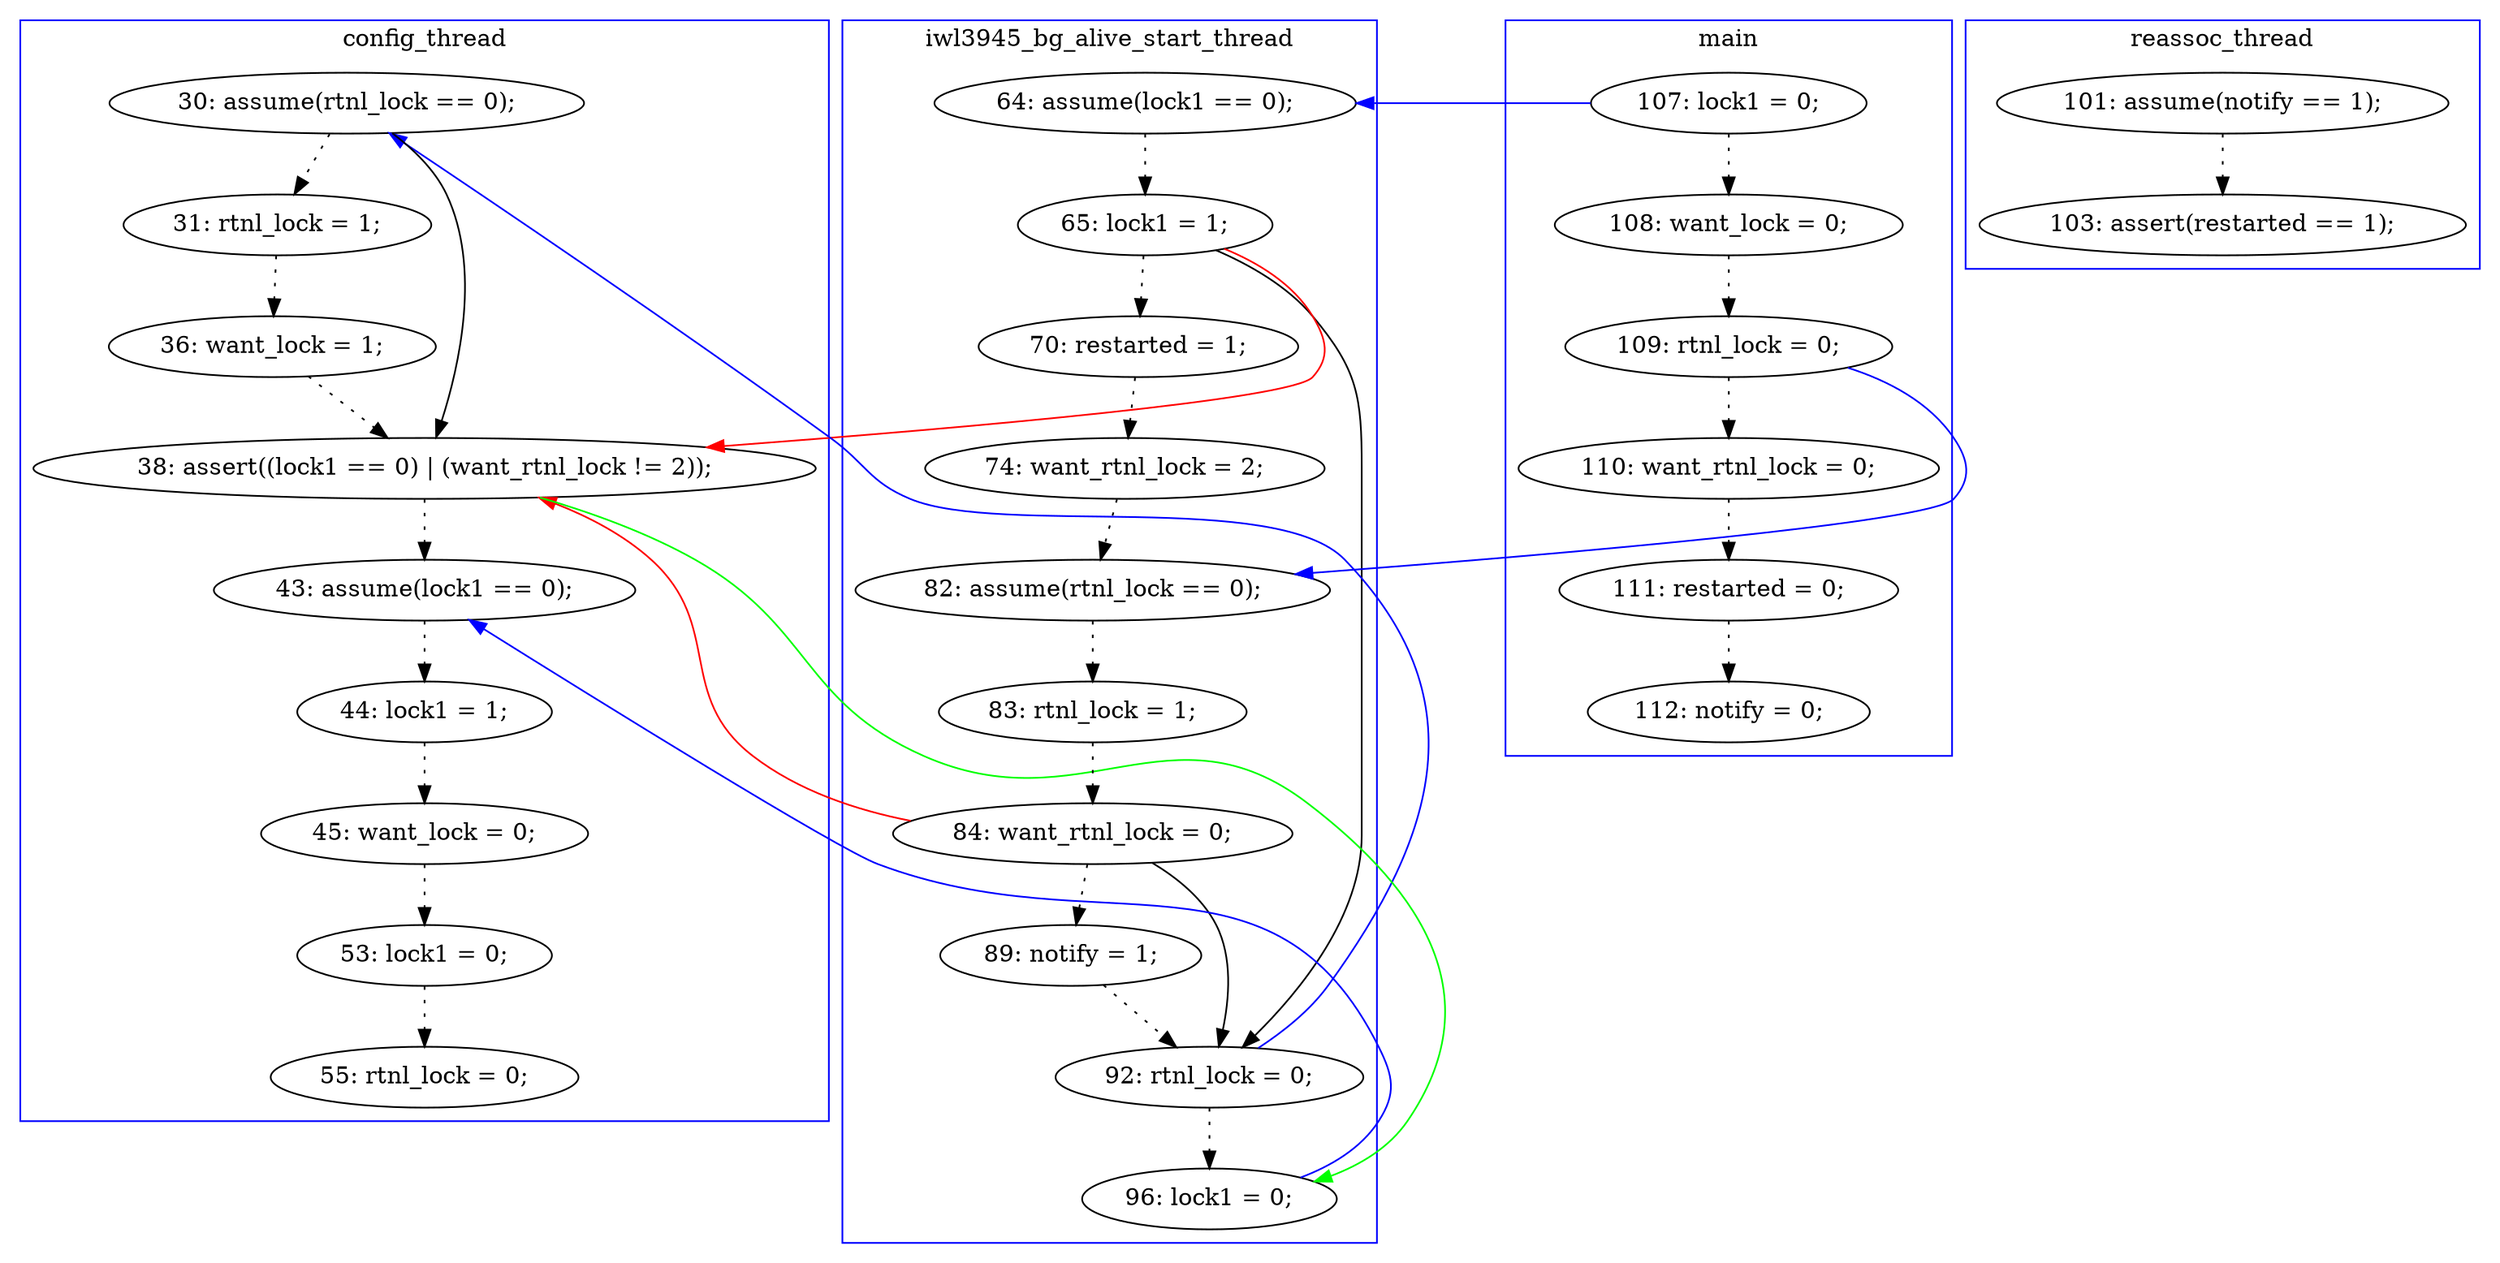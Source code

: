 digraph ProofObject {
	37 -> 38 [style = dotted, color = black]
	18 -> 21 [style = dotted, color = black]
	15 -> 16 [style = dotted, color = black]
	14 -> 15 [style = dotted, color = black]
	11 -> 12 [style = dotted, color = black]
	26 -> 27 [style = dotted, color = black]
	4 -> 16 [color = Blue, constraint = false]
	23 -> 25 [color = Blue, constraint = false]
	31 -> 33 [color = Blue, constraint = false]
	2 -> 3 [style = dotted, color = black]
	29 -> 31 [color = Green, constraint = false]
	25 -> 29 [color = Black]
	24 -> 28 [style = dotted, color = black]
	6 -> 7 [style = dotted, color = black]
	34 -> 35 [style = dotted, color = black]
	18 -> 29 [color = Red, constraint = false]
	16 -> 17 [style = dotted, color = black]
	5 -> 6 [style = dotted, color = black]
	23 -> 31 [style = dotted, color = black]
	27 -> 29 [style = dotted, color = black]
	18 -> 23 [color = Black]
	17 -> 18 [style = dotted, color = black]
	25 -> 26 [style = dotted, color = black]
	21 -> 23 [style = dotted, color = black]
	12 -> 23 [color = Black]
	29 -> 33 [style = dotted, color = black]
	12 -> 29 [color = Red, constraint = false]
	2 -> 11 [color = Blue, constraint = false]
	35 -> 37 [style = dotted, color = black]
	4 -> 5 [style = dotted, color = black]
	33 -> 34 [style = dotted, color = black]
	3 -> 4 [style = dotted, color = black]
	12 -> 14 [style = dotted, color = black]
	subgraph cluster0 {
		label = main
		color = blue
		5  [label = "110: want_rtnl_lock = 0;"]
		4  [label = "109: rtnl_lock = 0;"]
		2  [label = "107: lock1 = 0;"]
		6  [label = "111: restarted = 0;"]
		3  [label = "108: want_lock = 0;"]
		7  [label = "112: notify = 0;"]
	}
	subgraph cluster3 {
		label = reassoc_thread
		color = blue
		28  [label = "103: assert(restarted == 1);"]
		24  [label = "101: assume(notify == 1);"]
	}
	subgraph cluster1 {
		label = config_thread
		color = blue
		34  [label = "44: lock1 = 1;"]
		25  [label = "30: assume(rtnl_lock == 0);"]
		29  [label = "38: assert((lock1 == 0) | (want_rtnl_lock != 2));"]
		27  [label = "36: want_lock = 1;"]
		35  [label = "45: want_lock = 0;"]
		33  [label = "43: assume(lock1 == 0);"]
		38  [label = "55: rtnl_lock = 0;"]
		37  [label = "53: lock1 = 0;"]
		26  [label = "31: rtnl_lock = 1;"]
	}
	subgraph cluster2 {
		label = iwl3945_bg_alive_start_thread
		color = blue
		23  [label = "92: rtnl_lock = 0;"]
		31  [label = "96: lock1 = 0;"]
		15  [label = "74: want_rtnl_lock = 2;"]
		11  [label = "64: assume(lock1 == 0);"]
		12  [label = "65: lock1 = 1;"]
		21  [label = "89: notify = 1;"]
		14  [label = "70: restarted = 1;"]
		17  [label = "83: rtnl_lock = 1;"]
		16  [label = "82: assume(rtnl_lock == 0);"]
		18  [label = "84: want_rtnl_lock = 0;"]
	}
}